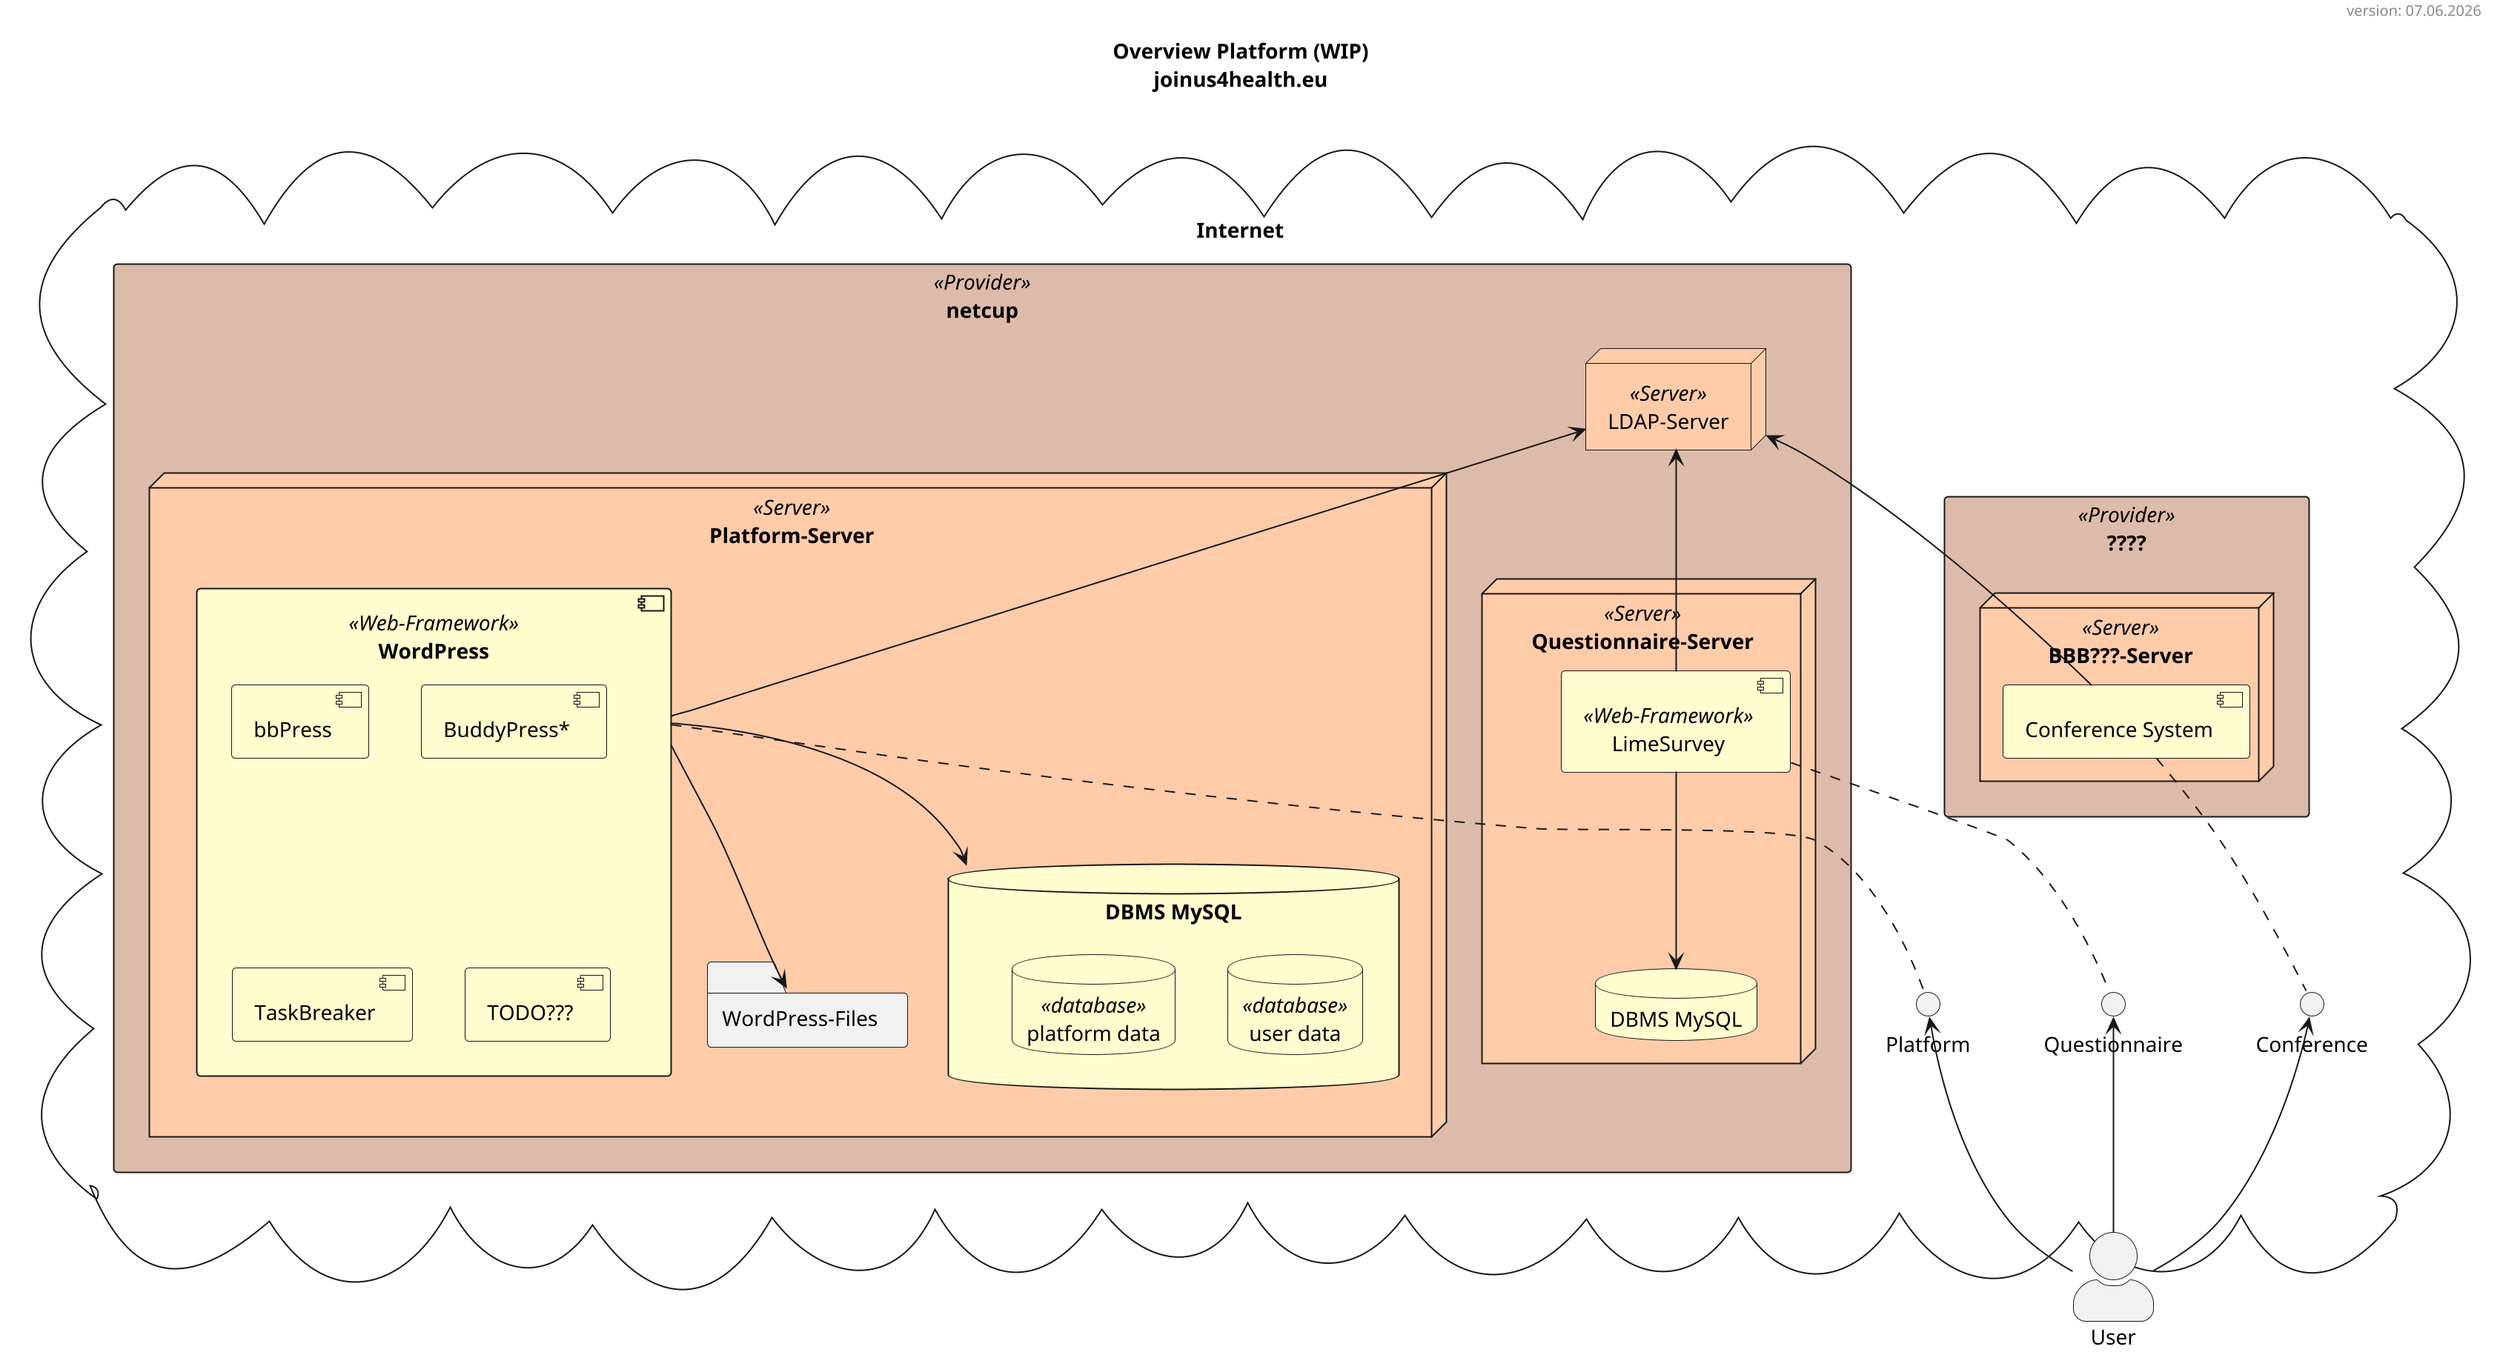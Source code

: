 @startuml

skinparam shadowing false
scale 2

title: Overview Platform (WIP)\njoinus4health.eu
header version: %date("dd.MM.yyyy")

skinparam actorStyle awesome
skinparam nodeBackgroundColor<<Server>> #ffccaa
skinparam rectangleBackgroundColor<<Provider>> #ddbbaa
skinparam componentBackgroundColor #fefece
skinparam databaseBackgroundColor #fefece


actor "User" as user

cloud "Internet" {
    rectangle "netcup" <<Provider>>  {
        node "Platform-Server" <<Server>> {
            component "WordPress" <<Web-Framework>> as wp {
                component "bbPress"
                component "BuddyPress*"
                component "TaskBreaker"
                component "TODO???"
            }
            folder "WordPress-Files" as wpfolder
            database "DBMS MySQL" as dbms {
                database "user data" <<database>> as db_user
                database "platform data" <<database>> as db_plattform
            }
            wp --> dbms
            wp --> wpfolder
        }
        node "Questionnaire-Server" <<Server>> {
            component "LimeSurvey" <<Web-Framework>> as lime
            database "DBMS MySQL" as lime_db
            
            lime    -->     lime_db
        }
        node "LDAP-Server" <<Server>> as ldap

    }
    rectangle "????" <<Provider>> {
        node "BBB???-Server" <<Server>> {
            component "Conference System" as bbb
            
        }
    }
    wp      -u->     ldap
    bbb     -u->     ldap
    lime    -u->     ldap

    interface "Conference" as i_bbb
    interface "Platform" as i_web
    interface "Questionnaire" as i_lime

    i_web   .u.     wp
    i_lime  .u.     lime
    i_bbb   .u.     bbb
}

user    -u-> i_web
user    -u-> i_bbb
user    -u-> i_lime

@enduml

